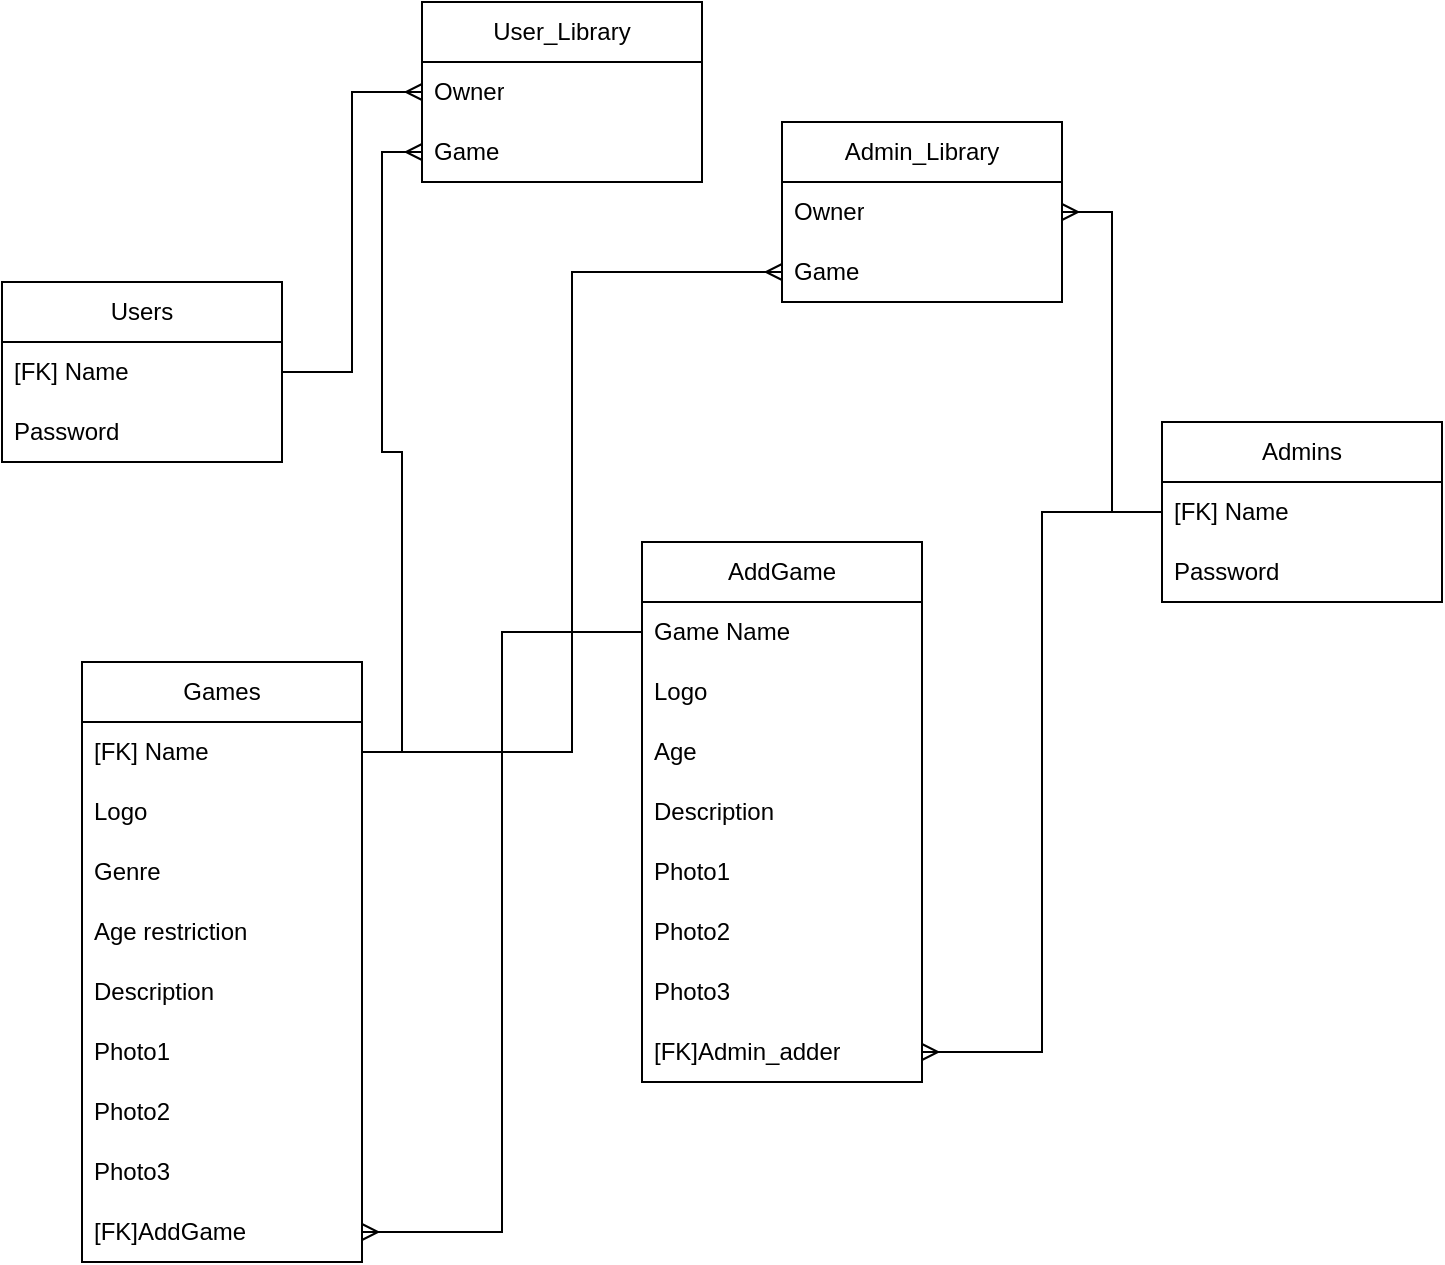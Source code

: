 <mxfile version="22.1.2" type="device">
  <diagram name="Страница — 1" id="9Z_osrYXh_R9qYEeDOjU">
    <mxGraphModel dx="1036" dy="1783" grid="1" gridSize="10" guides="1" tooltips="1" connect="1" arrows="1" fold="1" page="1" pageScale="1" pageWidth="827" pageHeight="1169" math="0" shadow="0">
      <root>
        <mxCell id="0" />
        <mxCell id="1" parent="0" />
        <mxCell id="FYglSM4DcIEaDwSM1h_x-1" value="Users" style="swimlane;fontStyle=0;childLayout=stackLayout;horizontal=1;startSize=30;horizontalStack=0;resizeParent=1;resizeParentMax=0;resizeLast=0;collapsible=1;marginBottom=0;whiteSpace=wrap;html=1;" vertex="1" parent="1">
          <mxGeometry x="40" y="80" width="140" height="90" as="geometry" />
        </mxCell>
        <mxCell id="FYglSM4DcIEaDwSM1h_x-2" value="[FK] Name" style="text;strokeColor=none;fillColor=none;align=left;verticalAlign=middle;spacingLeft=4;spacingRight=4;overflow=hidden;points=[[0,0.5],[1,0.5]];portConstraint=eastwest;rotatable=0;whiteSpace=wrap;html=1;" vertex="1" parent="FYglSM4DcIEaDwSM1h_x-1">
          <mxGeometry y="30" width="140" height="30" as="geometry" />
        </mxCell>
        <mxCell id="FYglSM4DcIEaDwSM1h_x-3" value="Password" style="text;strokeColor=none;fillColor=none;align=left;verticalAlign=middle;spacingLeft=4;spacingRight=4;overflow=hidden;points=[[0,0.5],[1,0.5]];portConstraint=eastwest;rotatable=0;whiteSpace=wrap;html=1;" vertex="1" parent="FYglSM4DcIEaDwSM1h_x-1">
          <mxGeometry y="60" width="140" height="30" as="geometry" />
        </mxCell>
        <mxCell id="FYglSM4DcIEaDwSM1h_x-5" value="Admins" style="swimlane;fontStyle=0;childLayout=stackLayout;horizontal=1;startSize=30;horizontalStack=0;resizeParent=1;resizeParentMax=0;resizeLast=0;collapsible=1;marginBottom=0;whiteSpace=wrap;html=1;" vertex="1" parent="1">
          <mxGeometry x="620" y="150" width="140" height="90" as="geometry" />
        </mxCell>
        <mxCell id="FYglSM4DcIEaDwSM1h_x-6" value="[FK] Name" style="text;strokeColor=none;fillColor=none;align=left;verticalAlign=middle;spacingLeft=4;spacingRight=4;overflow=hidden;points=[[0,0.5],[1,0.5]];portConstraint=eastwest;rotatable=0;whiteSpace=wrap;html=1;" vertex="1" parent="FYglSM4DcIEaDwSM1h_x-5">
          <mxGeometry y="30" width="140" height="30" as="geometry" />
        </mxCell>
        <mxCell id="FYglSM4DcIEaDwSM1h_x-7" value="Password" style="text;strokeColor=none;fillColor=none;align=left;verticalAlign=middle;spacingLeft=4;spacingRight=4;overflow=hidden;points=[[0,0.5],[1,0.5]];portConstraint=eastwest;rotatable=0;whiteSpace=wrap;html=1;" vertex="1" parent="FYglSM4DcIEaDwSM1h_x-5">
          <mxGeometry y="60" width="140" height="30" as="geometry" />
        </mxCell>
        <mxCell id="FYglSM4DcIEaDwSM1h_x-9" value="Games" style="swimlane;fontStyle=0;childLayout=stackLayout;horizontal=1;startSize=30;horizontalStack=0;resizeParent=1;resizeParentMax=0;resizeLast=0;collapsible=1;marginBottom=0;whiteSpace=wrap;html=1;" vertex="1" parent="1">
          <mxGeometry x="80" y="270" width="140" height="300" as="geometry" />
        </mxCell>
        <mxCell id="FYglSM4DcIEaDwSM1h_x-10" value="[FK] Name" style="text;strokeColor=none;fillColor=none;align=left;verticalAlign=middle;spacingLeft=4;spacingRight=4;overflow=hidden;points=[[0,0.5],[1,0.5]];portConstraint=eastwest;rotatable=0;whiteSpace=wrap;html=1;" vertex="1" parent="FYglSM4DcIEaDwSM1h_x-9">
          <mxGeometry y="30" width="140" height="30" as="geometry" />
        </mxCell>
        <mxCell id="FYglSM4DcIEaDwSM1h_x-11" value="Logo" style="text;strokeColor=none;fillColor=none;align=left;verticalAlign=middle;spacingLeft=4;spacingRight=4;overflow=hidden;points=[[0,0.5],[1,0.5]];portConstraint=eastwest;rotatable=0;whiteSpace=wrap;html=1;" vertex="1" parent="FYglSM4DcIEaDwSM1h_x-9">
          <mxGeometry y="60" width="140" height="30" as="geometry" />
        </mxCell>
        <mxCell id="FYglSM4DcIEaDwSM1h_x-12" value="Genre" style="text;strokeColor=none;fillColor=none;align=left;verticalAlign=middle;spacingLeft=4;spacingRight=4;overflow=hidden;points=[[0,0.5],[1,0.5]];portConstraint=eastwest;rotatable=0;whiteSpace=wrap;html=1;" vertex="1" parent="FYglSM4DcIEaDwSM1h_x-9">
          <mxGeometry y="90" width="140" height="30" as="geometry" />
        </mxCell>
        <mxCell id="FYglSM4DcIEaDwSM1h_x-13" value="Age restriction" style="text;strokeColor=none;fillColor=none;align=left;verticalAlign=middle;spacingLeft=4;spacingRight=4;overflow=hidden;points=[[0,0.5],[1,0.5]];portConstraint=eastwest;rotatable=0;whiteSpace=wrap;html=1;" vertex="1" parent="FYglSM4DcIEaDwSM1h_x-9">
          <mxGeometry y="120" width="140" height="30" as="geometry" />
        </mxCell>
        <mxCell id="FYglSM4DcIEaDwSM1h_x-14" value="Description" style="text;strokeColor=none;fillColor=none;align=left;verticalAlign=middle;spacingLeft=4;spacingRight=4;overflow=hidden;points=[[0,0.5],[1,0.5]];portConstraint=eastwest;rotatable=0;whiteSpace=wrap;html=1;" vertex="1" parent="FYglSM4DcIEaDwSM1h_x-9">
          <mxGeometry y="150" width="140" height="30" as="geometry" />
        </mxCell>
        <mxCell id="FYglSM4DcIEaDwSM1h_x-15" value="Photo1" style="text;strokeColor=none;fillColor=none;align=left;verticalAlign=middle;spacingLeft=4;spacingRight=4;overflow=hidden;points=[[0,0.5],[1,0.5]];portConstraint=eastwest;rotatable=0;whiteSpace=wrap;html=1;" vertex="1" parent="FYglSM4DcIEaDwSM1h_x-9">
          <mxGeometry y="180" width="140" height="30" as="geometry" />
        </mxCell>
        <mxCell id="FYglSM4DcIEaDwSM1h_x-16" value="Photo2" style="text;strokeColor=none;fillColor=none;align=left;verticalAlign=middle;spacingLeft=4;spacingRight=4;overflow=hidden;points=[[0,0.5],[1,0.5]];portConstraint=eastwest;rotatable=0;whiteSpace=wrap;html=1;" vertex="1" parent="FYglSM4DcIEaDwSM1h_x-9">
          <mxGeometry y="210" width="140" height="30" as="geometry" />
        </mxCell>
        <mxCell id="FYglSM4DcIEaDwSM1h_x-17" value="Photo3" style="text;strokeColor=none;fillColor=none;align=left;verticalAlign=middle;spacingLeft=4;spacingRight=4;overflow=hidden;points=[[0,0.5],[1,0.5]];portConstraint=eastwest;rotatable=0;whiteSpace=wrap;html=1;" vertex="1" parent="FYglSM4DcIEaDwSM1h_x-9">
          <mxGeometry y="240" width="140" height="30" as="geometry" />
        </mxCell>
        <mxCell id="FYglSM4DcIEaDwSM1h_x-18" value="[FK]AddGame" style="text;strokeColor=none;fillColor=none;align=left;verticalAlign=middle;spacingLeft=4;spacingRight=4;overflow=hidden;points=[[0,0.5],[1,0.5]];portConstraint=eastwest;rotatable=0;whiteSpace=wrap;html=1;" vertex="1" parent="FYglSM4DcIEaDwSM1h_x-9">
          <mxGeometry y="270" width="140" height="30" as="geometry" />
        </mxCell>
        <mxCell id="FYglSM4DcIEaDwSM1h_x-19" value="AddGame" style="swimlane;fontStyle=0;childLayout=stackLayout;horizontal=1;startSize=30;horizontalStack=0;resizeParent=1;resizeParentMax=0;resizeLast=0;collapsible=1;marginBottom=0;whiteSpace=wrap;html=1;" vertex="1" parent="1">
          <mxGeometry x="360" y="210" width="140" height="270" as="geometry" />
        </mxCell>
        <mxCell id="FYglSM4DcIEaDwSM1h_x-20" value="Game Name" style="text;strokeColor=none;fillColor=none;align=left;verticalAlign=middle;spacingLeft=4;spacingRight=4;overflow=hidden;points=[[0,0.5],[1,0.5]];portConstraint=eastwest;rotatable=0;whiteSpace=wrap;html=1;" vertex="1" parent="FYglSM4DcIEaDwSM1h_x-19">
          <mxGeometry y="30" width="140" height="30" as="geometry" />
        </mxCell>
        <mxCell id="FYglSM4DcIEaDwSM1h_x-21" value="Logo" style="text;strokeColor=none;fillColor=none;align=left;verticalAlign=middle;spacingLeft=4;spacingRight=4;overflow=hidden;points=[[0,0.5],[1,0.5]];portConstraint=eastwest;rotatable=0;whiteSpace=wrap;html=1;" vertex="1" parent="FYglSM4DcIEaDwSM1h_x-19">
          <mxGeometry y="60" width="140" height="30" as="geometry" />
        </mxCell>
        <mxCell id="FYglSM4DcIEaDwSM1h_x-22" value="Age" style="text;strokeColor=none;fillColor=none;align=left;verticalAlign=middle;spacingLeft=4;spacingRight=4;overflow=hidden;points=[[0,0.5],[1,0.5]];portConstraint=eastwest;rotatable=0;whiteSpace=wrap;html=1;" vertex="1" parent="FYglSM4DcIEaDwSM1h_x-19">
          <mxGeometry y="90" width="140" height="30" as="geometry" />
        </mxCell>
        <mxCell id="FYglSM4DcIEaDwSM1h_x-23" value="Description" style="text;strokeColor=none;fillColor=none;align=left;verticalAlign=middle;spacingLeft=4;spacingRight=4;overflow=hidden;points=[[0,0.5],[1,0.5]];portConstraint=eastwest;rotatable=0;whiteSpace=wrap;html=1;" vertex="1" parent="FYglSM4DcIEaDwSM1h_x-19">
          <mxGeometry y="120" width="140" height="30" as="geometry" />
        </mxCell>
        <mxCell id="FYglSM4DcIEaDwSM1h_x-24" value="Photo1" style="text;strokeColor=none;fillColor=none;align=left;verticalAlign=middle;spacingLeft=4;spacingRight=4;overflow=hidden;points=[[0,0.5],[1,0.5]];portConstraint=eastwest;rotatable=0;whiteSpace=wrap;html=1;" vertex="1" parent="FYglSM4DcIEaDwSM1h_x-19">
          <mxGeometry y="150" width="140" height="30" as="geometry" />
        </mxCell>
        <mxCell id="FYglSM4DcIEaDwSM1h_x-25" value="Photo2" style="text;strokeColor=none;fillColor=none;align=left;verticalAlign=middle;spacingLeft=4;spacingRight=4;overflow=hidden;points=[[0,0.5],[1,0.5]];portConstraint=eastwest;rotatable=0;whiteSpace=wrap;html=1;" vertex="1" parent="FYglSM4DcIEaDwSM1h_x-19">
          <mxGeometry y="180" width="140" height="30" as="geometry" />
        </mxCell>
        <mxCell id="FYglSM4DcIEaDwSM1h_x-26" value="Photo3" style="text;strokeColor=none;fillColor=none;align=left;verticalAlign=middle;spacingLeft=4;spacingRight=4;overflow=hidden;points=[[0,0.5],[1,0.5]];portConstraint=eastwest;rotatable=0;whiteSpace=wrap;html=1;" vertex="1" parent="FYglSM4DcIEaDwSM1h_x-19">
          <mxGeometry y="210" width="140" height="30" as="geometry" />
        </mxCell>
        <mxCell id="FYglSM4DcIEaDwSM1h_x-27" value="[FK]Admin_adder" style="text;strokeColor=none;fillColor=none;align=left;verticalAlign=middle;spacingLeft=4;spacingRight=4;overflow=hidden;points=[[0,0.5],[1,0.5]];portConstraint=eastwest;rotatable=0;whiteSpace=wrap;html=1;" vertex="1" parent="FYglSM4DcIEaDwSM1h_x-19">
          <mxGeometry y="240" width="140" height="30" as="geometry" />
        </mxCell>
        <mxCell id="FYglSM4DcIEaDwSM1h_x-30" style="edgeStyle=orthogonalEdgeStyle;rounded=0;orthogonalLoop=1;jettySize=auto;html=1;entryX=0;entryY=0.5;entryDx=0;entryDy=0;startArrow=ERmany;startFill=0;endArrow=none;endFill=0;" edge="1" parent="1" source="FYglSM4DcIEaDwSM1h_x-18" target="FYglSM4DcIEaDwSM1h_x-20">
          <mxGeometry relative="1" as="geometry" />
        </mxCell>
        <mxCell id="FYglSM4DcIEaDwSM1h_x-31" style="edgeStyle=orthogonalEdgeStyle;rounded=0;orthogonalLoop=1;jettySize=auto;html=1;startArrow=ERmany;startFill=0;endArrow=none;endFill=0;" edge="1" parent="1" source="FYglSM4DcIEaDwSM1h_x-27" target="FYglSM4DcIEaDwSM1h_x-6">
          <mxGeometry relative="1" as="geometry" />
        </mxCell>
        <mxCell id="FYglSM4DcIEaDwSM1h_x-32" value="Admin_Library" style="swimlane;fontStyle=0;childLayout=stackLayout;horizontal=1;startSize=30;horizontalStack=0;resizeParent=1;resizeParentMax=0;resizeLast=0;collapsible=1;marginBottom=0;whiteSpace=wrap;html=1;" vertex="1" parent="1">
          <mxGeometry x="430" width="140" height="90" as="geometry" />
        </mxCell>
        <mxCell id="FYglSM4DcIEaDwSM1h_x-33" value="Owner" style="text;strokeColor=none;fillColor=none;align=left;verticalAlign=middle;spacingLeft=4;spacingRight=4;overflow=hidden;points=[[0,0.5],[1,0.5]];portConstraint=eastwest;rotatable=0;whiteSpace=wrap;html=1;" vertex="1" parent="FYglSM4DcIEaDwSM1h_x-32">
          <mxGeometry y="30" width="140" height="30" as="geometry" />
        </mxCell>
        <mxCell id="FYglSM4DcIEaDwSM1h_x-34" value="Game" style="text;strokeColor=none;fillColor=none;align=left;verticalAlign=middle;spacingLeft=4;spacingRight=4;overflow=hidden;points=[[0,0.5],[1,0.5]];portConstraint=eastwest;rotatable=0;whiteSpace=wrap;html=1;" vertex="1" parent="FYglSM4DcIEaDwSM1h_x-32">
          <mxGeometry y="60" width="140" height="30" as="geometry" />
        </mxCell>
        <mxCell id="FYglSM4DcIEaDwSM1h_x-36" style="edgeStyle=orthogonalEdgeStyle;rounded=0;orthogonalLoop=1;jettySize=auto;html=1;startArrow=ERmany;startFill=0;endArrow=none;endFill=0;" edge="1" parent="1" source="FYglSM4DcIEaDwSM1h_x-33" target="FYglSM4DcIEaDwSM1h_x-6">
          <mxGeometry relative="1" as="geometry" />
        </mxCell>
        <mxCell id="FYglSM4DcIEaDwSM1h_x-37" value="User_Library" style="swimlane;fontStyle=0;childLayout=stackLayout;horizontal=1;startSize=30;horizontalStack=0;resizeParent=1;resizeParentMax=0;resizeLast=0;collapsible=1;marginBottom=0;whiteSpace=wrap;html=1;" vertex="1" parent="1">
          <mxGeometry x="250" y="-60" width="140" height="90" as="geometry" />
        </mxCell>
        <mxCell id="FYglSM4DcIEaDwSM1h_x-38" value="Owner" style="text;strokeColor=none;fillColor=none;align=left;verticalAlign=middle;spacingLeft=4;spacingRight=4;overflow=hidden;points=[[0,0.5],[1,0.5]];portConstraint=eastwest;rotatable=0;whiteSpace=wrap;html=1;" vertex="1" parent="FYglSM4DcIEaDwSM1h_x-37">
          <mxGeometry y="30" width="140" height="30" as="geometry" />
        </mxCell>
        <mxCell id="FYglSM4DcIEaDwSM1h_x-39" value="Game" style="text;strokeColor=none;fillColor=none;align=left;verticalAlign=middle;spacingLeft=4;spacingRight=4;overflow=hidden;points=[[0,0.5],[1,0.5]];portConstraint=eastwest;rotatable=0;whiteSpace=wrap;html=1;" vertex="1" parent="FYglSM4DcIEaDwSM1h_x-37">
          <mxGeometry y="60" width="140" height="30" as="geometry" />
        </mxCell>
        <mxCell id="FYglSM4DcIEaDwSM1h_x-40" style="edgeStyle=orthogonalEdgeStyle;rounded=0;orthogonalLoop=1;jettySize=auto;html=1;entryX=1;entryY=0.5;entryDx=0;entryDy=0;startArrow=ERmany;startFill=0;endArrow=none;endFill=0;" edge="1" parent="1" source="FYglSM4DcIEaDwSM1h_x-34" target="FYglSM4DcIEaDwSM1h_x-10">
          <mxGeometry relative="1" as="geometry" />
        </mxCell>
        <mxCell id="FYglSM4DcIEaDwSM1h_x-41" style="edgeStyle=orthogonalEdgeStyle;rounded=0;orthogonalLoop=1;jettySize=auto;html=1;entryX=1;entryY=0.5;entryDx=0;entryDy=0;startArrow=ERmany;startFill=0;endArrow=none;endFill=0;" edge="1" parent="1" source="FYglSM4DcIEaDwSM1h_x-38" target="FYglSM4DcIEaDwSM1h_x-1">
          <mxGeometry relative="1" as="geometry" />
        </mxCell>
        <mxCell id="FYglSM4DcIEaDwSM1h_x-42" style="edgeStyle=orthogonalEdgeStyle;rounded=0;orthogonalLoop=1;jettySize=auto;html=1;startArrow=ERmany;startFill=0;endArrow=none;endFill=0;" edge="1" parent="1" source="FYglSM4DcIEaDwSM1h_x-39" target="FYglSM4DcIEaDwSM1h_x-10">
          <mxGeometry relative="1" as="geometry" />
        </mxCell>
      </root>
    </mxGraphModel>
  </diagram>
</mxfile>
